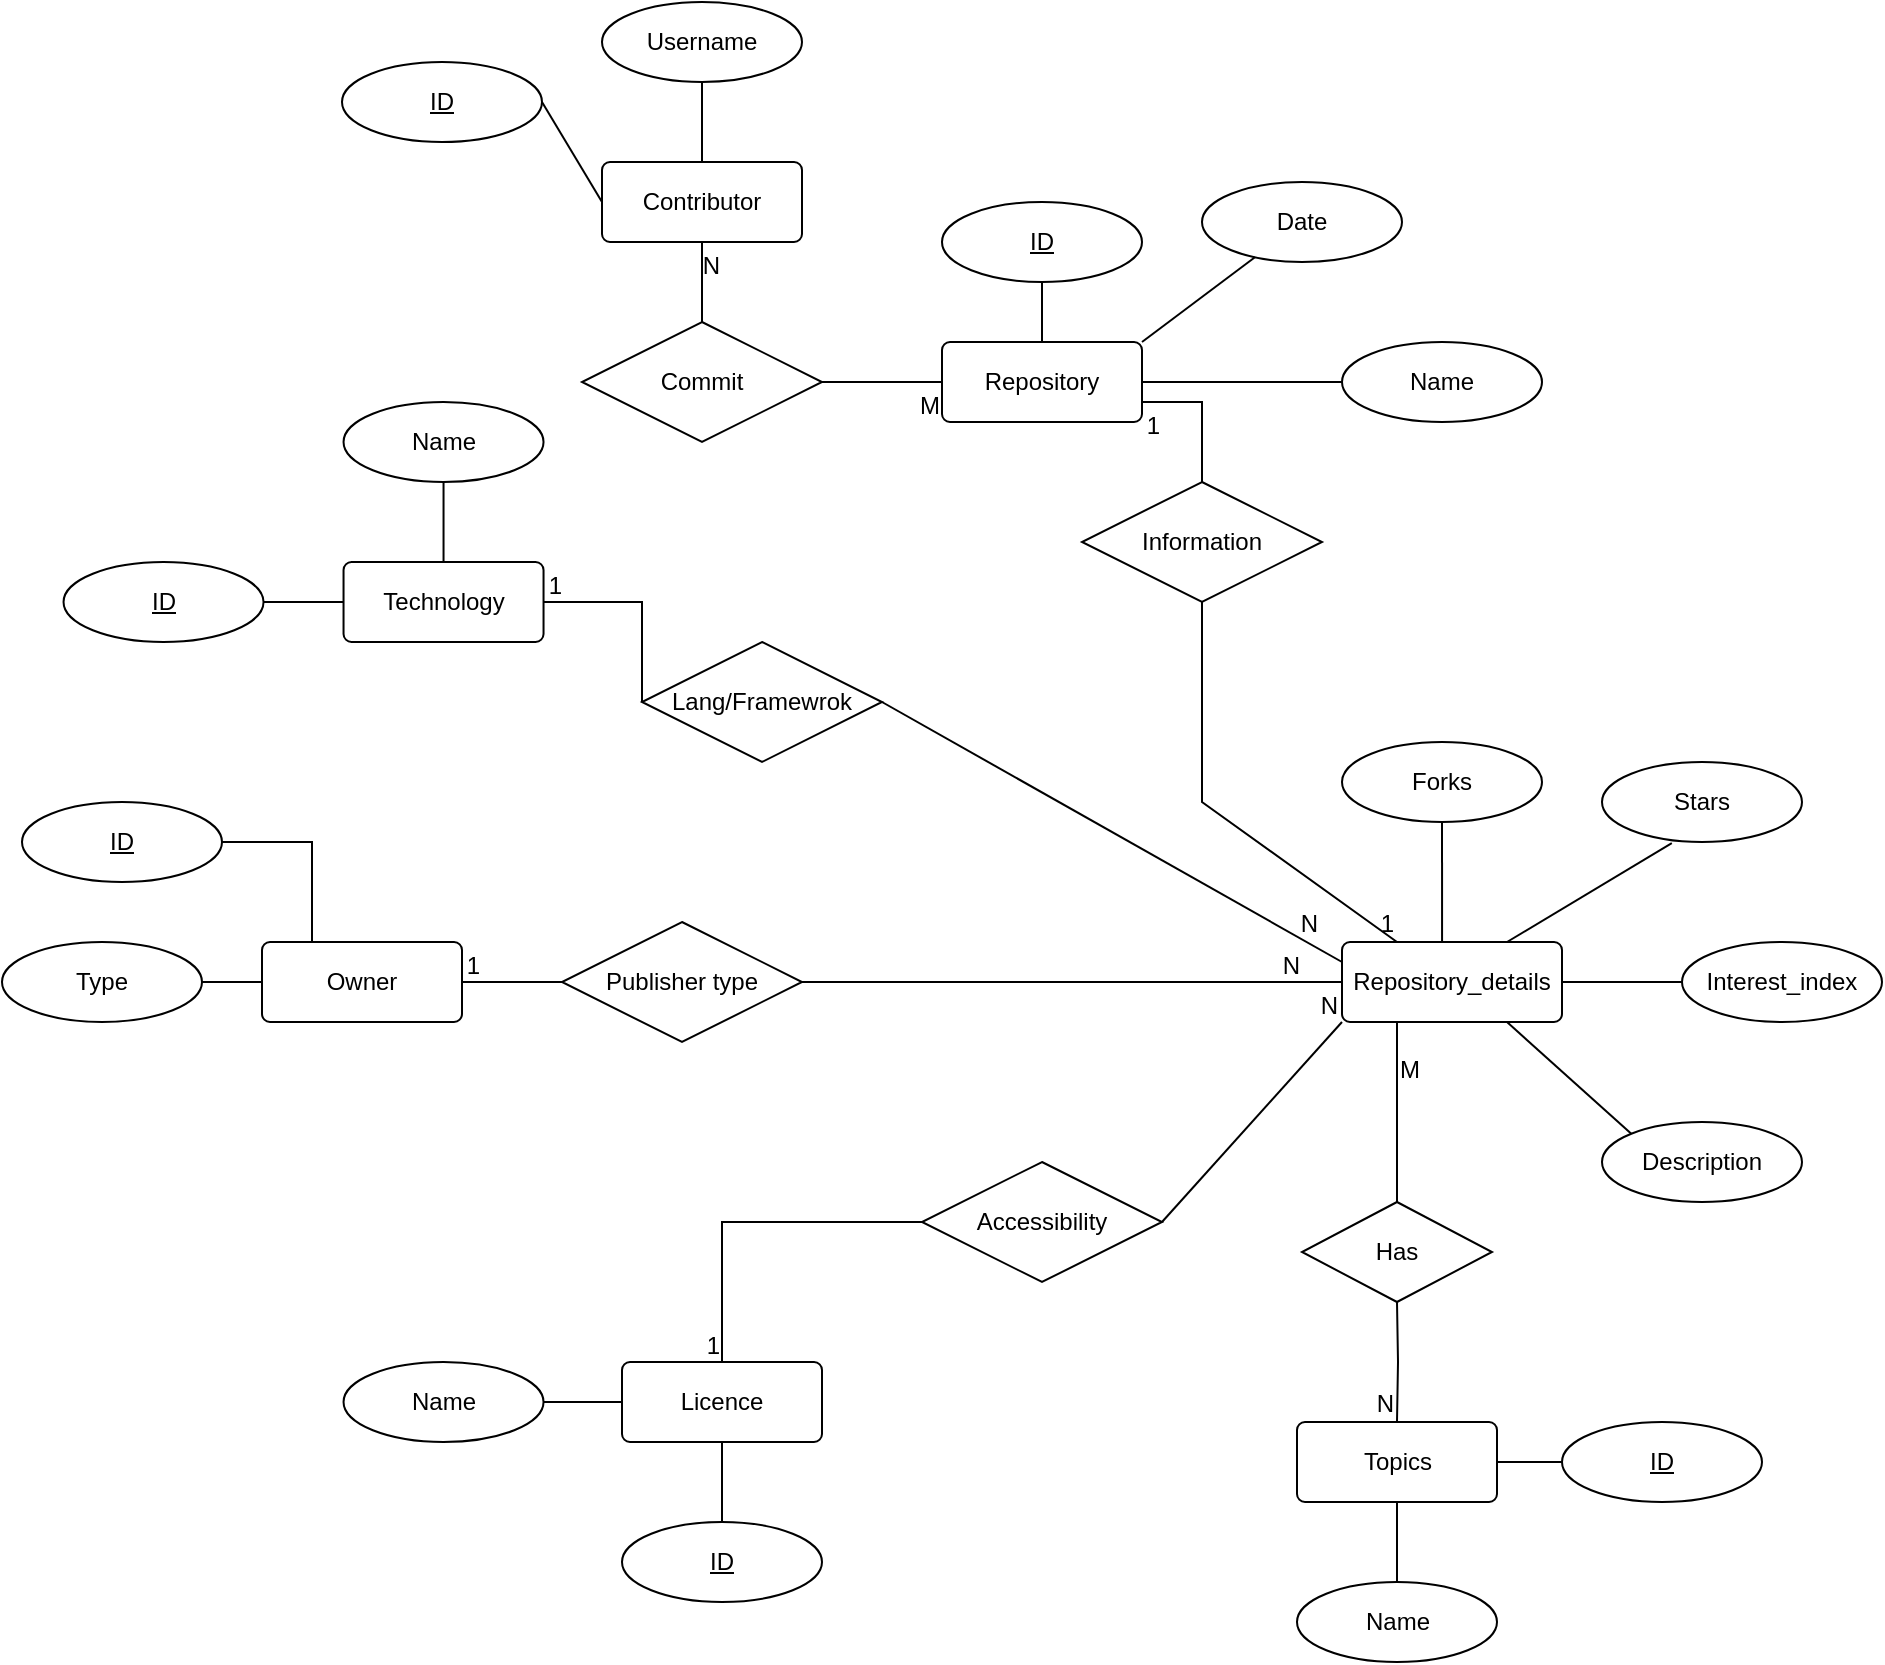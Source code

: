 <mxfile version="21.6.2" type="github" pages="2">
  <diagram name="ER Model" id="xiwMwOjyDOXHj6FYL_i7">
    <mxGraphModel dx="1621" dy="420" grid="1" gridSize="10" guides="1" tooltips="1" connect="1" arrows="1" fold="1" page="1" pageScale="1" pageWidth="827" pageHeight="1169" math="0" shadow="0">
      <root>
        <mxCell id="0" />
        <mxCell id="1" parent="0" />
        <mxCell id="fdlBc1VrK0EFXBEFlL6B-3" value="Repository_details" style="rounded=1;arcSize=10;whiteSpace=wrap;html=1;align=center;" vertex="1" parent="1">
          <mxGeometry x="530" y="550" width="110" height="40" as="geometry" />
        </mxCell>
        <mxCell id="fdlBc1VrK0EFXBEFlL6B-4" value="Technology" style="rounded=1;arcSize=10;whiteSpace=wrap;html=1;align=center;" vertex="1" parent="1">
          <mxGeometry x="30.77" y="360" width="100" height="40" as="geometry" />
        </mxCell>
        <mxCell id="fdlBc1VrK0EFXBEFlL6B-5" value="Repository" style="rounded=1;arcSize=10;whiteSpace=wrap;html=1;align=center;" vertex="1" parent="1">
          <mxGeometry x="330" y="250" width="100" height="40" as="geometry" />
        </mxCell>
        <mxCell id="fdlBc1VrK0EFXBEFlL6B-6" value="Contributor" style="rounded=1;arcSize=10;whiteSpace=wrap;html=1;align=center;" vertex="1" parent="1">
          <mxGeometry x="160" y="160" width="100" height="40" as="geometry" />
        </mxCell>
        <mxCell id="fdlBc1VrK0EFXBEFlL6B-8" value="Owner" style="rounded=1;arcSize=10;whiteSpace=wrap;html=1;align=center;" vertex="1" parent="1">
          <mxGeometry x="-10" y="550" width="100" height="40" as="geometry" />
        </mxCell>
        <mxCell id="fdlBc1VrK0EFXBEFlL6B-9" value="Licence" style="rounded=1;arcSize=10;whiteSpace=wrap;html=1;align=center;" vertex="1" parent="1">
          <mxGeometry x="170" y="760" width="100" height="40" as="geometry" />
        </mxCell>
        <mxCell id="fdlBc1VrK0EFXBEFlL6B-11" value="Interest_index" style="ellipse;whiteSpace=wrap;html=1;align=center;" vertex="1" parent="1">
          <mxGeometry x="700" y="550" width="100" height="40" as="geometry" />
        </mxCell>
        <mxCell id="fdlBc1VrK0EFXBEFlL6B-12" value="Forks" style="ellipse;whiteSpace=wrap;html=1;align=center;" vertex="1" parent="1">
          <mxGeometry x="530" y="450" width="100" height="40" as="geometry" />
        </mxCell>
        <mxCell id="fdlBc1VrK0EFXBEFlL6B-13" value="Stars" style="ellipse;whiteSpace=wrap;html=1;align=center;" vertex="1" parent="1">
          <mxGeometry x="660" y="460" width="100" height="40" as="geometry" />
        </mxCell>
        <mxCell id="fdlBc1VrK0EFXBEFlL6B-15" value="Description" style="ellipse;whiteSpace=wrap;html=1;align=center;" vertex="1" parent="1">
          <mxGeometry x="660" y="640" width="100" height="40" as="geometry" />
        </mxCell>
        <mxCell id="fdlBc1VrK0EFXBEFlL6B-21" value="ID" style="ellipse;whiteSpace=wrap;html=1;align=center;fontStyle=4" vertex="1" parent="1">
          <mxGeometry x="170" y="840" width="100" height="40" as="geometry" />
        </mxCell>
        <mxCell id="fdlBc1VrK0EFXBEFlL6B-26" value="ID" style="ellipse;whiteSpace=wrap;html=1;align=center;fontStyle=4" vertex="1" parent="1">
          <mxGeometry x="-130" y="480" width="100" height="40" as="geometry" />
        </mxCell>
        <mxCell id="fdlBc1VrK0EFXBEFlL6B-27" value="Type" style="ellipse;whiteSpace=wrap;html=1;align=center;" vertex="1" parent="1">
          <mxGeometry x="-140" y="550" width="100" height="40" as="geometry" />
        </mxCell>
        <mxCell id="fdlBc1VrK0EFXBEFlL6B-30" value="ID" style="ellipse;whiteSpace=wrap;html=1;align=center;fontStyle=4" vertex="1" parent="1">
          <mxGeometry x="-109.23" y="360" width="100" height="40" as="geometry" />
        </mxCell>
        <mxCell id="fdlBc1VrK0EFXBEFlL6B-31" value="Name" style="ellipse;whiteSpace=wrap;html=1;align=center;" vertex="1" parent="1">
          <mxGeometry x="30.77" y="280" width="100" height="40" as="geometry" />
        </mxCell>
        <mxCell id="fdlBc1VrK0EFXBEFlL6B-35" value="Username" style="ellipse;whiteSpace=wrap;html=1;align=center;" vertex="1" parent="1">
          <mxGeometry x="160" y="80" width="100" height="40" as="geometry" />
        </mxCell>
        <mxCell id="fdlBc1VrK0EFXBEFlL6B-36" value="ID" style="ellipse;whiteSpace=wrap;html=1;align=center;fontStyle=4" vertex="1" parent="1">
          <mxGeometry x="30" y="110" width="100" height="40" as="geometry" />
        </mxCell>
        <mxCell id="fdlBc1VrK0EFXBEFlL6B-39" value="ID" style="ellipse;whiteSpace=wrap;html=1;align=center;fontStyle=4" vertex="1" parent="1">
          <mxGeometry x="330" y="180" width="100" height="40" as="geometry" />
        </mxCell>
        <mxCell id="fdlBc1VrK0EFXBEFlL6B-40" value="Date" style="ellipse;whiteSpace=wrap;html=1;align=center;" vertex="1" parent="1">
          <mxGeometry x="460" y="170" width="100" height="40" as="geometry" />
        </mxCell>
        <mxCell id="fdlBc1VrK0EFXBEFlL6B-41" value="Name" style="ellipse;whiteSpace=wrap;html=1;align=center;" vertex="1" parent="1">
          <mxGeometry x="530" y="250" width="100" height="40" as="geometry" />
        </mxCell>
        <mxCell id="fdlBc1VrK0EFXBEFlL6B-47" style="edgeStyle=orthogonalEdgeStyle;rounded=0;orthogonalLoop=1;jettySize=auto;html=1;exitX=0.5;exitY=1;exitDx=0;exitDy=0;" edge="1" parent="1" source="fdlBc1VrK0EFXBEFlL6B-12" target="fdlBc1VrK0EFXBEFlL6B-12">
          <mxGeometry relative="1" as="geometry" />
        </mxCell>
        <mxCell id="fdlBc1VrK0EFXBEFlL6B-51" style="edgeStyle=orthogonalEdgeStyle;rounded=0;orthogonalLoop=1;jettySize=auto;html=1;exitX=0.5;exitY=1;exitDx=0;exitDy=0;" edge="1" parent="1">
          <mxGeometry relative="1" as="geometry">
            <mxPoint x="657.5" y="730" as="sourcePoint" />
            <mxPoint x="657.5" y="730" as="targetPoint" />
          </mxGeometry>
        </mxCell>
        <mxCell id="fdlBc1VrK0EFXBEFlL6B-53" value="" style="endArrow=none;html=1;rounded=0;exitX=0.455;exitY=0;exitDx=0;exitDy=0;exitPerimeter=0;entryX=0.5;entryY=1;entryDx=0;entryDy=0;" edge="1" parent="1" source="fdlBc1VrK0EFXBEFlL6B-3" target="fdlBc1VrK0EFXBEFlL6B-12">
          <mxGeometry relative="1" as="geometry">
            <mxPoint x="520" y="510" as="sourcePoint" />
            <mxPoint x="680" y="510" as="targetPoint" />
          </mxGeometry>
        </mxCell>
        <mxCell id="fdlBc1VrK0EFXBEFlL6B-56" value="" style="endArrow=none;html=1;rounded=0;" edge="1" parent="1" target="fdlBc1VrK0EFXBEFlL6B-11">
          <mxGeometry relative="1" as="geometry">
            <mxPoint x="640" y="570" as="sourcePoint" />
            <mxPoint x="710" y="570" as="targetPoint" />
          </mxGeometry>
        </mxCell>
        <mxCell id="fdlBc1VrK0EFXBEFlL6B-57" value="" style="endArrow=none;html=1;rounded=0;entryX=0.349;entryY=1.013;entryDx=0;entryDy=0;entryPerimeter=0;exitX=0.75;exitY=0;exitDx=0;exitDy=0;" edge="1" parent="1" source="fdlBc1VrK0EFXBEFlL6B-3" target="fdlBc1VrK0EFXBEFlL6B-13">
          <mxGeometry relative="1" as="geometry">
            <mxPoint x="550" y="570" as="sourcePoint" />
            <mxPoint x="710" y="570" as="targetPoint" />
          </mxGeometry>
        </mxCell>
        <mxCell id="fdlBc1VrK0EFXBEFlL6B-58" value="" style="endArrow=none;html=1;rounded=0;entryX=0;entryY=0;entryDx=0;entryDy=0;exitX=0.75;exitY=1;exitDx=0;exitDy=0;" edge="1" parent="1" source="fdlBc1VrK0EFXBEFlL6B-3" target="fdlBc1VrK0EFXBEFlL6B-15">
          <mxGeometry relative="1" as="geometry">
            <mxPoint x="550" y="570" as="sourcePoint" />
            <mxPoint x="710" y="570" as="targetPoint" />
          </mxGeometry>
        </mxCell>
        <mxCell id="fdlBc1VrK0EFXBEFlL6B-59" value="" style="endArrow=none;html=1;rounded=0;entryX=0.5;entryY=1;entryDx=0;entryDy=0;exitX=0.5;exitY=0;exitDx=0;exitDy=0;" edge="1" parent="1" source="fdlBc1VrK0EFXBEFlL6B-6" target="fdlBc1VrK0EFXBEFlL6B-35">
          <mxGeometry relative="1" as="geometry">
            <mxPoint x="197.5" y="80" as="sourcePoint" />
            <mxPoint x="347.5" y="110" as="targetPoint" />
          </mxGeometry>
        </mxCell>
        <mxCell id="fdlBc1VrK0EFXBEFlL6B-60" value="" style="endArrow=none;html=1;rounded=0;entryX=0;entryY=0.5;entryDx=0;entryDy=0;exitX=1;exitY=0.5;exitDx=0;exitDy=0;" edge="1" parent="1" source="fdlBc1VrK0EFXBEFlL6B-36" target="fdlBc1VrK0EFXBEFlL6B-6">
          <mxGeometry relative="1" as="geometry">
            <mxPoint x="207.5" y="90" as="sourcePoint" />
            <mxPoint x="207.5" y="60" as="targetPoint" />
          </mxGeometry>
        </mxCell>
        <mxCell id="fdlBc1VrK0EFXBEFlL6B-63" value="" style="endArrow=none;html=1;rounded=0;exitX=1;exitY=0.5;exitDx=0;exitDy=0;entryX=0;entryY=0.5;entryDx=0;entryDy=0;" edge="1" parent="1" source="fdlBc1VrK0EFXBEFlL6B-27" target="fdlBc1VrK0EFXBEFlL6B-8">
          <mxGeometry relative="1" as="geometry">
            <mxPoint x="-20" y="520" as="sourcePoint" />
            <mxPoint x="140" y="520" as="targetPoint" />
          </mxGeometry>
        </mxCell>
        <mxCell id="fdlBc1VrK0EFXBEFlL6B-64" value="" style="endArrow=none;html=1;rounded=0;exitX=1;exitY=0.5;exitDx=0;exitDy=0;entryX=0.25;entryY=0;entryDx=0;entryDy=0;" edge="1" parent="1" source="fdlBc1VrK0EFXBEFlL6B-26" target="fdlBc1VrK0EFXBEFlL6B-8">
          <mxGeometry relative="1" as="geometry">
            <mxPoint x="-20" y="520" as="sourcePoint" />
            <mxPoint x="140" y="520" as="targetPoint" />
            <Array as="points">
              <mxPoint x="15" y="500" />
            </Array>
          </mxGeometry>
        </mxCell>
        <mxCell id="fdlBc1VrK0EFXBEFlL6B-65" value="" style="endArrow=none;html=1;rounded=0;exitX=1;exitY=0.5;exitDx=0;exitDy=0;entryX=0;entryY=0.5;entryDx=0;entryDy=0;" edge="1" parent="1" source="fdlBc1VrK0EFXBEFlL6B-22" target="fdlBc1VrK0EFXBEFlL6B-9">
          <mxGeometry relative="1" as="geometry">
            <mxPoint x="-60.0" y="780" as="sourcePoint" />
            <mxPoint x="-190" y="485" as="targetPoint" />
          </mxGeometry>
        </mxCell>
        <mxCell id="fdlBc1VrK0EFXBEFlL6B-66" value="" style="endArrow=none;html=1;rounded=0;entryX=0.5;entryY=1;entryDx=0;entryDy=0;exitX=0.5;exitY=0;exitDx=0;exitDy=0;" edge="1" parent="1" source="fdlBc1VrK0EFXBEFlL6B-21" target="fdlBc1VrK0EFXBEFlL6B-9">
          <mxGeometry relative="1" as="geometry">
            <mxPoint x="-460" y="475" as="sourcePoint" />
            <mxPoint x="-300" y="475" as="targetPoint" />
          </mxGeometry>
        </mxCell>
        <mxCell id="fdlBc1VrK0EFXBEFlL6B-70" value="" style="endArrow=none;html=1;rounded=0;exitX=0.5;exitY=1;exitDx=0;exitDy=0;entryX=0.5;entryY=0;entryDx=0;entryDy=0;" edge="1" parent="1" source="fdlBc1VrK0EFXBEFlL6B-31" target="fdlBc1VrK0EFXBEFlL6B-4">
          <mxGeometry relative="1" as="geometry">
            <mxPoint x="60.77" y="150" as="sourcePoint" />
            <mxPoint x="80.77" y="170" as="targetPoint" />
          </mxGeometry>
        </mxCell>
        <mxCell id="fdlBc1VrK0EFXBEFlL6B-71" value="" style="endArrow=none;html=1;rounded=0;exitX=1;exitY=0.5;exitDx=0;exitDy=0;entryX=0;entryY=0.5;entryDx=0;entryDy=0;" edge="1" parent="1" source="fdlBc1VrK0EFXBEFlL6B-30" target="fdlBc1VrK0EFXBEFlL6B-4">
          <mxGeometry relative="1" as="geometry">
            <mxPoint x="-19.23" y="250" as="sourcePoint" />
            <mxPoint x="140.77" y="250" as="targetPoint" />
          </mxGeometry>
        </mxCell>
        <mxCell id="fdlBc1VrK0EFXBEFlL6B-80" value="" style="endArrow=none;html=1;rounded=0;exitX=0.5;exitY=0;exitDx=0;exitDy=0;entryX=0.5;entryY=1;entryDx=0;entryDy=0;" edge="1" parent="1" source="fdlBc1VrK0EFXBEFlL6B-5" target="fdlBc1VrK0EFXBEFlL6B-39">
          <mxGeometry relative="1" as="geometry">
            <mxPoint x="280" y="230" as="sourcePoint" />
            <mxPoint x="440" y="230" as="targetPoint" />
          </mxGeometry>
        </mxCell>
        <mxCell id="fdlBc1VrK0EFXBEFlL6B-81" value="" style="endArrow=none;html=1;rounded=0;exitX=0;exitY=0.5;exitDx=0;exitDy=0;entryX=1;entryY=0.5;entryDx=0;entryDy=0;" edge="1" parent="1" source="fdlBc1VrK0EFXBEFlL6B-41" target="fdlBc1VrK0EFXBEFlL6B-5">
          <mxGeometry relative="1" as="geometry">
            <mxPoint x="300" y="270" as="sourcePoint" />
            <mxPoint x="440" y="270" as="targetPoint" />
          </mxGeometry>
        </mxCell>
        <mxCell id="fdlBc1VrK0EFXBEFlL6B-83" value="" style="endArrow=none;html=1;rounded=0;exitX=1;exitY=0;exitDx=0;exitDy=0;" edge="1" parent="1" source="fdlBc1VrK0EFXBEFlL6B-5" target="fdlBc1VrK0EFXBEFlL6B-40">
          <mxGeometry relative="1" as="geometry">
            <mxPoint x="450" y="240" as="sourcePoint" />
            <mxPoint x="610" y="240" as="targetPoint" />
          </mxGeometry>
        </mxCell>
        <mxCell id="fdlBc1VrK0EFXBEFlL6B-90" value="Lang/Framewrok" style="shape=rhombus;perimeter=rhombusPerimeter;whiteSpace=wrap;html=1;align=center;" vertex="1" parent="1">
          <mxGeometry x="180" y="400" width="120" height="60" as="geometry" />
        </mxCell>
        <mxCell id="fdlBc1VrK0EFXBEFlL6B-95" value="Publisher type" style="shape=rhombus;perimeter=rhombusPerimeter;whiteSpace=wrap;html=1;align=center;" vertex="1" parent="1">
          <mxGeometry x="140" y="540" width="120" height="60" as="geometry" />
        </mxCell>
        <mxCell id="fdlBc1VrK0EFXBEFlL6B-99" value="Information" style="shape=rhombus;perimeter=rhombusPerimeter;whiteSpace=wrap;html=1;align=center;" vertex="1" parent="1">
          <mxGeometry x="400" y="320" width="120" height="60" as="geometry" />
        </mxCell>
        <mxCell id="fdlBc1VrK0EFXBEFlL6B-100" value="Commit" style="shape=rhombus;perimeter=rhombusPerimeter;whiteSpace=wrap;html=1;align=center;" vertex="1" parent="1">
          <mxGeometry x="150" y="240" width="120" height="60" as="geometry" />
        </mxCell>
        <mxCell id="fdlBc1VrK0EFXBEFlL6B-101" value="" style="endArrow=none;html=1;rounded=0;" edge="1" parent="1" source="fdlBc1VrK0EFXBEFlL6B-100">
          <mxGeometry relative="1" as="geometry">
            <mxPoint x="47.5" y="120" as="sourcePoint" />
            <mxPoint x="210" y="200" as="targetPoint" />
          </mxGeometry>
        </mxCell>
        <mxCell id="fdlBc1VrK0EFXBEFlL6B-102" value="N" style="resizable=0;html=1;whiteSpace=wrap;align=right;verticalAlign=bottom;" connectable="0" vertex="1" parent="fdlBc1VrK0EFXBEFlL6B-101">
          <mxGeometry x="1" relative="1" as="geometry">
            <mxPoint x="10" y="20" as="offset" />
          </mxGeometry>
        </mxCell>
        <mxCell id="fdlBc1VrK0EFXBEFlL6B-103" value="" style="endArrow=none;html=1;rounded=0;exitX=1;exitY=0.5;exitDx=0;exitDy=0;entryX=0;entryY=0.5;entryDx=0;entryDy=0;" edge="1" parent="1" source="fdlBc1VrK0EFXBEFlL6B-100" target="fdlBc1VrK0EFXBEFlL6B-5">
          <mxGeometry relative="1" as="geometry">
            <mxPoint x="370" y="570" as="sourcePoint" />
            <mxPoint x="280" y="280" as="targetPoint" />
            <Array as="points" />
          </mxGeometry>
        </mxCell>
        <mxCell id="fdlBc1VrK0EFXBEFlL6B-104" value="M" style="resizable=0;html=1;whiteSpace=wrap;align=right;verticalAlign=bottom;" connectable="0" vertex="1" parent="fdlBc1VrK0EFXBEFlL6B-103">
          <mxGeometry x="1" relative="1" as="geometry">
            <mxPoint y="20" as="offset" />
          </mxGeometry>
        </mxCell>
        <mxCell id="fdlBc1VrK0EFXBEFlL6B-107" value="" style="endArrow=none;html=1;rounded=0;exitX=1;exitY=0.5;exitDx=0;exitDy=0;" edge="1" parent="1" source="fdlBc1VrK0EFXBEFlL6B-90">
          <mxGeometry relative="1" as="geometry">
            <mxPoint x="370" y="560" as="sourcePoint" />
            <mxPoint x="530" y="560" as="targetPoint" />
          </mxGeometry>
        </mxCell>
        <mxCell id="fdlBc1VrK0EFXBEFlL6B-108" value="N" style="resizable=0;html=1;whiteSpace=wrap;align=right;verticalAlign=bottom;" connectable="0" vertex="1" parent="fdlBc1VrK0EFXBEFlL6B-107">
          <mxGeometry x="1" relative="1" as="geometry">
            <mxPoint x="-10" y="-10" as="offset" />
          </mxGeometry>
        </mxCell>
        <mxCell id="fdlBc1VrK0EFXBEFlL6B-109" value="" style="endArrow=none;html=1;rounded=0;exitX=0;exitY=0.5;exitDx=0;exitDy=0;entryX=1;entryY=0.5;entryDx=0;entryDy=0;" edge="1" parent="1" source="fdlBc1VrK0EFXBEFlL6B-90" target="fdlBc1VrK0EFXBEFlL6B-4">
          <mxGeometry relative="1" as="geometry">
            <mxPoint x="40" y="390" as="sourcePoint" />
            <mxPoint x="180" y="330" as="targetPoint" />
            <Array as="points">
              <mxPoint x="180" y="380" />
            </Array>
          </mxGeometry>
        </mxCell>
        <mxCell id="fdlBc1VrK0EFXBEFlL6B-110" value="1" style="resizable=0;html=1;whiteSpace=wrap;align=right;verticalAlign=bottom;" connectable="0" vertex="1" parent="fdlBc1VrK0EFXBEFlL6B-109">
          <mxGeometry x="1" relative="1" as="geometry">
            <mxPoint x="10" as="offset" />
          </mxGeometry>
        </mxCell>
        <mxCell id="fdlBc1VrK0EFXBEFlL6B-111" value="" style="endArrow=none;html=1;rounded=0;entryX=1;entryY=0.5;entryDx=0;entryDy=0;exitX=0;exitY=0.5;exitDx=0;exitDy=0;" edge="1" parent="1" target="fdlBc1VrK0EFXBEFlL6B-8">
          <mxGeometry relative="1" as="geometry">
            <mxPoint x="140" y="570" as="sourcePoint" />
            <mxPoint x="100" y="539.8" as="targetPoint" />
          </mxGeometry>
        </mxCell>
        <mxCell id="fdlBc1VrK0EFXBEFlL6B-112" value="1" style="resizable=0;html=1;whiteSpace=wrap;align=right;verticalAlign=bottom;" connectable="0" vertex="1" parent="fdlBc1VrK0EFXBEFlL6B-111">
          <mxGeometry x="1" relative="1" as="geometry">
            <mxPoint x="10" as="offset" />
          </mxGeometry>
        </mxCell>
        <mxCell id="fdlBc1VrK0EFXBEFlL6B-113" value="" style="endArrow=none;html=1;rounded=0;entryX=0;entryY=0.5;entryDx=0;entryDy=0;" edge="1" parent="1" source="fdlBc1VrK0EFXBEFlL6B-95" target="fdlBc1VrK0EFXBEFlL6B-3">
          <mxGeometry relative="1" as="geometry">
            <mxPoint x="150" y="540" as="sourcePoint" />
            <mxPoint x="310" y="540" as="targetPoint" />
          </mxGeometry>
        </mxCell>
        <mxCell id="fdlBc1VrK0EFXBEFlL6B-114" value="N" style="resizable=0;html=1;whiteSpace=wrap;align=right;verticalAlign=bottom;" connectable="0" vertex="1" parent="fdlBc1VrK0EFXBEFlL6B-113">
          <mxGeometry x="1" relative="1" as="geometry">
            <mxPoint x="-20" as="offset" />
          </mxGeometry>
        </mxCell>
        <mxCell id="fdlBc1VrK0EFXBEFlL6B-116" value="" style="endArrow=none;html=1;rounded=0;entryX=1;entryY=0.75;entryDx=0;entryDy=0;" edge="1" parent="1" source="fdlBc1VrK0EFXBEFlL6B-99" target="fdlBc1VrK0EFXBEFlL6B-5">
          <mxGeometry relative="1" as="geometry">
            <mxPoint x="260" y="310" as="sourcePoint" />
            <mxPoint x="420" y="310" as="targetPoint" />
            <Array as="points">
              <mxPoint x="460" y="280" />
            </Array>
          </mxGeometry>
        </mxCell>
        <mxCell id="fdlBc1VrK0EFXBEFlL6B-117" value="1" style="resizable=0;html=1;whiteSpace=wrap;align=right;verticalAlign=bottom;" connectable="0" vertex="1" parent="fdlBc1VrK0EFXBEFlL6B-116">
          <mxGeometry x="1" relative="1" as="geometry">
            <mxPoint x="10" y="20" as="offset" />
          </mxGeometry>
        </mxCell>
        <mxCell id="fdlBc1VrK0EFXBEFlL6B-118" value="" style="endArrow=none;html=1;rounded=0;entryX=0.25;entryY=0;entryDx=0;entryDy=0;exitX=0.5;exitY=1;exitDx=0;exitDy=0;" edge="1" parent="1" source="fdlBc1VrK0EFXBEFlL6B-99" target="fdlBc1VrK0EFXBEFlL6B-3">
          <mxGeometry relative="1" as="geometry">
            <mxPoint x="390" y="340" as="sourcePoint" />
            <mxPoint x="390" y="300" as="targetPoint" />
            <Array as="points">
              <mxPoint x="460" y="480" />
            </Array>
          </mxGeometry>
        </mxCell>
        <mxCell id="fdlBc1VrK0EFXBEFlL6B-119" value="1" style="resizable=0;html=1;whiteSpace=wrap;align=right;verticalAlign=bottom;" connectable="0" vertex="1" parent="fdlBc1VrK0EFXBEFlL6B-118">
          <mxGeometry x="1" relative="1" as="geometry" />
        </mxCell>
        <mxCell id="fdlBc1VrK0EFXBEFlL6B-121" value="" style="endArrow=none;html=1;rounded=0;entryX=0.5;entryY=0;entryDx=0;entryDy=0;exitX=0;exitY=0.5;exitDx=0;exitDy=0;" edge="1" parent="1" source="fdlBc1VrK0EFXBEFlL6B-120" target="fdlBc1VrK0EFXBEFlL6B-9">
          <mxGeometry relative="1" as="geometry">
            <mxPoint x="90" y="690" as="sourcePoint" />
            <mxPoint x="250" y="690" as="targetPoint" />
            <Array as="points">
              <mxPoint x="220" y="690" />
            </Array>
          </mxGeometry>
        </mxCell>
        <mxCell id="fdlBc1VrK0EFXBEFlL6B-122" value="1" style="resizable=0;html=1;whiteSpace=wrap;align=right;verticalAlign=bottom;" connectable="0" vertex="1" parent="fdlBc1VrK0EFXBEFlL6B-121">
          <mxGeometry x="1" relative="1" as="geometry" />
        </mxCell>
        <mxCell id="fdlBc1VrK0EFXBEFlL6B-123" value="" style="endArrow=none;html=1;rounded=0;entryX=0;entryY=1;entryDx=0;entryDy=0;exitX=1;exitY=0.5;exitDx=0;exitDy=0;" edge="1" parent="1" source="fdlBc1VrK0EFXBEFlL6B-120" target="fdlBc1VrK0EFXBEFlL6B-3">
          <mxGeometry relative="1" as="geometry">
            <mxPoint x="100" y="690" as="sourcePoint" />
            <mxPoint x="260" y="690" as="targetPoint" />
          </mxGeometry>
        </mxCell>
        <mxCell id="fdlBc1VrK0EFXBEFlL6B-124" value="N" style="resizable=0;html=1;whiteSpace=wrap;align=right;verticalAlign=bottom;" connectable="0" vertex="1" parent="fdlBc1VrK0EFXBEFlL6B-123">
          <mxGeometry x="1" relative="1" as="geometry" />
        </mxCell>
        <mxCell id="fdlBc1VrK0EFXBEFlL6B-120" value="Accessibility" style="shape=rhombus;perimeter=rhombusPerimeter;whiteSpace=wrap;html=1;align=center;" vertex="1" parent="1">
          <mxGeometry x="320" y="660" width="120" height="60" as="geometry" />
        </mxCell>
        <mxCell id="fdlBc1VrK0EFXBEFlL6B-127" value="Topics" style="rounded=1;arcSize=10;whiteSpace=wrap;html=1;align=center;" vertex="1" parent="1">
          <mxGeometry x="507.5" y="790" width="100" height="40" as="geometry" />
        </mxCell>
        <mxCell id="fdlBc1VrK0EFXBEFlL6B-128" value="ID" style="ellipse;whiteSpace=wrap;html=1;align=center;fontStyle=4;" vertex="1" parent="1">
          <mxGeometry x="640" y="790" width="100" height="40" as="geometry" />
        </mxCell>
        <mxCell id="fdlBc1VrK0EFXBEFlL6B-129" value="Name" style="ellipse;whiteSpace=wrap;html=1;align=center;" vertex="1" parent="1">
          <mxGeometry x="507.5" y="870" width="100" height="40" as="geometry" />
        </mxCell>
        <mxCell id="fdlBc1VrK0EFXBEFlL6B-130" value="" style="endArrow=none;html=1;rounded=0;entryX=0;entryY=0.5;entryDx=0;entryDy=0;exitX=1;exitY=0.5;exitDx=0;exitDy=0;" edge="1" parent="1" source="fdlBc1VrK0EFXBEFlL6B-127" target="fdlBc1VrK0EFXBEFlL6B-128">
          <mxGeometry relative="1" as="geometry">
            <mxPoint x="270" y="800" as="sourcePoint" />
            <mxPoint x="430" y="800" as="targetPoint" />
          </mxGeometry>
        </mxCell>
        <mxCell id="fdlBc1VrK0EFXBEFlL6B-131" value="" style="endArrow=none;html=1;rounded=0;entryX=0.5;entryY=0;entryDx=0;entryDy=0;exitX=0.5;exitY=1;exitDx=0;exitDy=0;" edge="1" parent="1" source="fdlBc1VrK0EFXBEFlL6B-127" target="fdlBc1VrK0EFXBEFlL6B-129">
          <mxGeometry relative="1" as="geometry">
            <mxPoint x="270" y="800" as="sourcePoint" />
            <mxPoint x="430" y="800" as="targetPoint" />
          </mxGeometry>
        </mxCell>
        <mxCell id="fdlBc1VrK0EFXBEFlL6B-132" value="Has" style="shape=rhombus;perimeter=rhombusPerimeter;whiteSpace=wrap;html=1;align=center;" vertex="1" parent="1">
          <mxGeometry x="510" y="680" width="95" height="50" as="geometry" />
        </mxCell>
        <mxCell id="fdlBc1VrK0EFXBEFlL6B-133" value="" style="endArrow=none;html=1;rounded=0;entryX=0.5;entryY=0;entryDx=0;entryDy=0;exitX=0.5;exitY=1;exitDx=0;exitDy=0;" edge="1" parent="1" source="fdlBc1VrK0EFXBEFlL6B-132" target="fdlBc1VrK0EFXBEFlL6B-127">
          <mxGeometry relative="1" as="geometry">
            <mxPoint x="520" y="790" as="sourcePoint" />
            <mxPoint x="680" y="790" as="targetPoint" />
            <Array as="points">
              <mxPoint x="558" y="760" />
            </Array>
          </mxGeometry>
        </mxCell>
        <mxCell id="fdlBc1VrK0EFXBEFlL6B-134" value="N" style="resizable=0;html=1;whiteSpace=wrap;align=right;verticalAlign=bottom;" connectable="0" vertex="1" parent="fdlBc1VrK0EFXBEFlL6B-133">
          <mxGeometry x="1" relative="1" as="geometry" />
        </mxCell>
        <mxCell id="fdlBc1VrK0EFXBEFlL6B-139" value="" style="endArrow=none;html=1;rounded=0;exitX=0.5;exitY=0;exitDx=0;exitDy=0;entryX=0.25;entryY=1;entryDx=0;entryDy=0;" edge="1" parent="1" source="fdlBc1VrK0EFXBEFlL6B-132" target="fdlBc1VrK0EFXBEFlL6B-3">
          <mxGeometry relative="1" as="geometry">
            <mxPoint x="470" y="690" as="sourcePoint" />
            <mxPoint x="600" y="590" as="targetPoint" />
            <Array as="points" />
          </mxGeometry>
        </mxCell>
        <mxCell id="fdlBc1VrK0EFXBEFlL6B-140" value="M" style="resizable=0;html=1;whiteSpace=wrap;align=right;verticalAlign=bottom;" connectable="0" vertex="1" parent="fdlBc1VrK0EFXBEFlL6B-139">
          <mxGeometry x="1" relative="1" as="geometry">
            <mxPoint x="13" y="32" as="offset" />
          </mxGeometry>
        </mxCell>
        <mxCell id="fdlBc1VrK0EFXBEFlL6B-22" value="Name" style="ellipse;whiteSpace=wrap;html=1;align=center;" vertex="1" parent="1">
          <mxGeometry x="30.77" y="760" width="100" height="40" as="geometry" />
        </mxCell>
      </root>
    </mxGraphModel>
  </diagram>
  <diagram id="xd-VlXnE8p4zIdQDUDU9" name="ER Diagram">
    <mxGraphModel dx="2150" dy="700" grid="1" gridSize="10" guides="1" tooltips="1" connect="1" arrows="1" fold="1" page="1" pageScale="1" pageWidth="827" pageHeight="1169" math="0" shadow="0">
      <root>
        <mxCell id="0" />
        <mxCell id="1" parent="0" />
        <mxCell id="KpseqsqX56njNc46PlP0-1" value="Owner" style="shape=table;startSize=30;container=1;collapsible=1;childLayout=tableLayout;fixedRows=1;rowLines=0;fontStyle=1;align=center;resizeLast=1;html=1;" vertex="1" parent="1">
          <mxGeometry x="-160" y="260" width="180" height="90" as="geometry" />
        </mxCell>
        <mxCell id="KpseqsqX56njNc46PlP0-2" value="" style="shape=tableRow;horizontal=0;startSize=0;swimlaneHead=0;swimlaneBody=0;fillColor=none;collapsible=0;dropTarget=0;points=[[0,0.5],[1,0.5]];portConstraint=eastwest;top=0;left=0;right=0;bottom=1;" vertex="1" parent="KpseqsqX56njNc46PlP0-1">
          <mxGeometry y="30" width="180" height="30" as="geometry" />
        </mxCell>
        <mxCell id="KpseqsqX56njNc46PlP0-3" value="PK" style="shape=partialRectangle;connectable=0;fillColor=none;top=0;left=0;bottom=0;right=0;fontStyle=1;overflow=hidden;whiteSpace=wrap;html=1;" vertex="1" parent="KpseqsqX56njNc46PlP0-2">
          <mxGeometry width="30" height="30" as="geometry">
            <mxRectangle width="30" height="30" as="alternateBounds" />
          </mxGeometry>
        </mxCell>
        <mxCell id="KpseqsqX56njNc46PlP0-4" value="ID" style="shape=partialRectangle;connectable=0;fillColor=none;top=0;left=0;bottom=0;right=0;align=left;spacingLeft=6;fontStyle=5;overflow=hidden;whiteSpace=wrap;html=1;" vertex="1" parent="KpseqsqX56njNc46PlP0-2">
          <mxGeometry x="30" width="150" height="30" as="geometry">
            <mxRectangle width="150" height="30" as="alternateBounds" />
          </mxGeometry>
        </mxCell>
        <mxCell id="KpseqsqX56njNc46PlP0-5" value="" style="shape=tableRow;horizontal=0;startSize=0;swimlaneHead=0;swimlaneBody=0;fillColor=none;collapsible=0;dropTarget=0;points=[[0,0.5],[1,0.5]];portConstraint=eastwest;top=0;left=0;right=0;bottom=0;" vertex="1" parent="KpseqsqX56njNc46PlP0-1">
          <mxGeometry y="60" width="180" height="30" as="geometry" />
        </mxCell>
        <mxCell id="KpseqsqX56njNc46PlP0-6" value="" style="shape=partialRectangle;connectable=0;fillColor=none;top=0;left=0;bottom=0;right=0;editable=1;overflow=hidden;whiteSpace=wrap;html=1;" vertex="1" parent="KpseqsqX56njNc46PlP0-5">
          <mxGeometry width="30" height="30" as="geometry">
            <mxRectangle width="30" height="30" as="alternateBounds" />
          </mxGeometry>
        </mxCell>
        <mxCell id="KpseqsqX56njNc46PlP0-7" value="Type" style="shape=partialRectangle;connectable=0;fillColor=none;top=0;left=0;bottom=0;right=0;align=left;spacingLeft=6;overflow=hidden;whiteSpace=wrap;html=1;" vertex="1" parent="KpseqsqX56njNc46PlP0-5">
          <mxGeometry x="30" width="150" height="30" as="geometry">
            <mxRectangle width="150" height="30" as="alternateBounds" />
          </mxGeometry>
        </mxCell>
        <mxCell id="sb8pw4C9EB2gG1mmkvXP-3" value="Licence" style="shape=table;startSize=30;container=1;collapsible=1;childLayout=tableLayout;fixedRows=1;rowLines=0;fontStyle=1;align=center;resizeLast=1;html=1;" vertex="1" parent="1">
          <mxGeometry x="-160" y="430" width="180" height="90" as="geometry" />
        </mxCell>
        <mxCell id="sb8pw4C9EB2gG1mmkvXP-4" value="" style="shape=tableRow;horizontal=0;startSize=0;swimlaneHead=0;swimlaneBody=0;fillColor=none;collapsible=0;dropTarget=0;points=[[0,0.5],[1,0.5]];portConstraint=eastwest;top=0;left=0;right=0;bottom=1;" vertex="1" parent="sb8pw4C9EB2gG1mmkvXP-3">
          <mxGeometry y="30" width="180" height="30" as="geometry" />
        </mxCell>
        <mxCell id="sb8pw4C9EB2gG1mmkvXP-5" value="PK" style="shape=partialRectangle;connectable=0;fillColor=none;top=0;left=0;bottom=0;right=0;fontStyle=1;overflow=hidden;whiteSpace=wrap;html=1;" vertex="1" parent="sb8pw4C9EB2gG1mmkvXP-4">
          <mxGeometry width="30" height="30" as="geometry">
            <mxRectangle width="30" height="30" as="alternateBounds" />
          </mxGeometry>
        </mxCell>
        <mxCell id="sb8pw4C9EB2gG1mmkvXP-6" value="ID" style="shape=partialRectangle;connectable=0;fillColor=none;top=0;left=0;bottom=0;right=0;align=left;spacingLeft=6;fontStyle=5;overflow=hidden;whiteSpace=wrap;html=1;" vertex="1" parent="sb8pw4C9EB2gG1mmkvXP-4">
          <mxGeometry x="30" width="150" height="30" as="geometry">
            <mxRectangle width="150" height="30" as="alternateBounds" />
          </mxGeometry>
        </mxCell>
        <mxCell id="sb8pw4C9EB2gG1mmkvXP-7" value="" style="shape=tableRow;horizontal=0;startSize=0;swimlaneHead=0;swimlaneBody=0;fillColor=none;collapsible=0;dropTarget=0;points=[[0,0.5],[1,0.5]];portConstraint=eastwest;top=0;left=0;right=0;bottom=0;" vertex="1" parent="sb8pw4C9EB2gG1mmkvXP-3">
          <mxGeometry y="60" width="180" height="30" as="geometry" />
        </mxCell>
        <mxCell id="sb8pw4C9EB2gG1mmkvXP-8" value="" style="shape=partialRectangle;connectable=0;fillColor=none;top=0;left=0;bottom=0;right=0;editable=1;overflow=hidden;whiteSpace=wrap;html=1;" vertex="1" parent="sb8pw4C9EB2gG1mmkvXP-7">
          <mxGeometry width="30" height="30" as="geometry">
            <mxRectangle width="30" height="30" as="alternateBounds" />
          </mxGeometry>
        </mxCell>
        <mxCell id="sb8pw4C9EB2gG1mmkvXP-9" value="Name" style="shape=partialRectangle;connectable=0;fillColor=none;top=0;left=0;bottom=0;right=0;align=left;spacingLeft=6;overflow=hidden;whiteSpace=wrap;html=1;" vertex="1" parent="sb8pw4C9EB2gG1mmkvXP-7">
          <mxGeometry x="30" width="150" height="30" as="geometry">
            <mxRectangle width="150" height="30" as="alternateBounds" />
          </mxGeometry>
        </mxCell>
        <mxCell id="zA2nMefd-ppssdBwdMjQ-1" value="Technology" style="shape=table;startSize=30;container=1;collapsible=1;childLayout=tableLayout;fixedRows=1;rowLines=0;fontStyle=1;align=center;resizeLast=1;html=1;" vertex="1" parent="1">
          <mxGeometry x="-160" y="70" width="180" height="90" as="geometry" />
        </mxCell>
        <mxCell id="zA2nMefd-ppssdBwdMjQ-2" value="" style="shape=tableRow;horizontal=0;startSize=0;swimlaneHead=0;swimlaneBody=0;fillColor=none;collapsible=0;dropTarget=0;points=[[0,0.5],[1,0.5]];portConstraint=eastwest;top=0;left=0;right=0;bottom=1;" vertex="1" parent="zA2nMefd-ppssdBwdMjQ-1">
          <mxGeometry y="30" width="180" height="30" as="geometry" />
        </mxCell>
        <mxCell id="zA2nMefd-ppssdBwdMjQ-3" value="PK" style="shape=partialRectangle;connectable=0;fillColor=none;top=0;left=0;bottom=0;right=0;fontStyle=1;overflow=hidden;whiteSpace=wrap;html=1;" vertex="1" parent="zA2nMefd-ppssdBwdMjQ-2">
          <mxGeometry width="30" height="30" as="geometry">
            <mxRectangle width="30" height="30" as="alternateBounds" />
          </mxGeometry>
        </mxCell>
        <mxCell id="zA2nMefd-ppssdBwdMjQ-4" value="ID" style="shape=partialRectangle;connectable=0;fillColor=none;top=0;left=0;bottom=0;right=0;align=left;spacingLeft=6;fontStyle=5;overflow=hidden;whiteSpace=wrap;html=1;" vertex="1" parent="zA2nMefd-ppssdBwdMjQ-2">
          <mxGeometry x="30" width="150" height="30" as="geometry">
            <mxRectangle width="150" height="30" as="alternateBounds" />
          </mxGeometry>
        </mxCell>
        <mxCell id="zA2nMefd-ppssdBwdMjQ-5" value="" style="shape=tableRow;horizontal=0;startSize=0;swimlaneHead=0;swimlaneBody=0;fillColor=none;collapsible=0;dropTarget=0;points=[[0,0.5],[1,0.5]];portConstraint=eastwest;top=0;left=0;right=0;bottom=0;" vertex="1" parent="zA2nMefd-ppssdBwdMjQ-1">
          <mxGeometry y="60" width="180" height="30" as="geometry" />
        </mxCell>
        <mxCell id="zA2nMefd-ppssdBwdMjQ-6" value="" style="shape=partialRectangle;connectable=0;fillColor=none;top=0;left=0;bottom=0;right=0;editable=1;overflow=hidden;whiteSpace=wrap;html=1;" vertex="1" parent="zA2nMefd-ppssdBwdMjQ-5">
          <mxGeometry width="30" height="30" as="geometry">
            <mxRectangle width="30" height="30" as="alternateBounds" />
          </mxGeometry>
        </mxCell>
        <mxCell id="zA2nMefd-ppssdBwdMjQ-7" value="Name" style="shape=partialRectangle;connectable=0;fillColor=none;top=0;left=0;bottom=0;right=0;align=left;spacingLeft=6;overflow=hidden;whiteSpace=wrap;html=1;" vertex="1" parent="zA2nMefd-ppssdBwdMjQ-5">
          <mxGeometry x="30" width="150" height="30" as="geometry">
            <mxRectangle width="150" height="30" as="alternateBounds" />
          </mxGeometry>
        </mxCell>
        <mxCell id="eRtsNPkrusiwqCnfpZpy-1" value="Repository" style="shape=table;startSize=30;container=1;collapsible=1;childLayout=tableLayout;fixedRows=1;rowLines=0;fontStyle=1;align=center;resizeLast=1;html=1;" vertex="1" parent="1">
          <mxGeometry x="430" y="50" width="180" height="120" as="geometry" />
        </mxCell>
        <mxCell id="eRtsNPkrusiwqCnfpZpy-2" value="" style="shape=tableRow;horizontal=0;startSize=0;swimlaneHead=0;swimlaneBody=0;fillColor=none;collapsible=0;dropTarget=0;points=[[0,0.5],[1,0.5]];portConstraint=eastwest;top=0;left=0;right=0;bottom=1;" vertex="1" parent="eRtsNPkrusiwqCnfpZpy-1">
          <mxGeometry y="30" width="180" height="30" as="geometry" />
        </mxCell>
        <mxCell id="eRtsNPkrusiwqCnfpZpy-3" value="PK" style="shape=partialRectangle;connectable=0;fillColor=none;top=0;left=0;bottom=0;right=0;fontStyle=1;overflow=hidden;whiteSpace=wrap;html=1;" vertex="1" parent="eRtsNPkrusiwqCnfpZpy-2">
          <mxGeometry width="30" height="30" as="geometry">
            <mxRectangle width="30" height="30" as="alternateBounds" />
          </mxGeometry>
        </mxCell>
        <mxCell id="eRtsNPkrusiwqCnfpZpy-4" value="ID" style="shape=partialRectangle;connectable=0;fillColor=none;top=0;left=0;bottom=0;right=0;align=left;spacingLeft=6;fontStyle=5;overflow=hidden;whiteSpace=wrap;html=1;" vertex="1" parent="eRtsNPkrusiwqCnfpZpy-2">
          <mxGeometry x="30" width="150" height="30" as="geometry">
            <mxRectangle width="150" height="30" as="alternateBounds" />
          </mxGeometry>
        </mxCell>
        <mxCell id="eRtsNPkrusiwqCnfpZpy-5" value="" style="shape=tableRow;horizontal=0;startSize=0;swimlaneHead=0;swimlaneBody=0;fillColor=none;collapsible=0;dropTarget=0;points=[[0,0.5],[1,0.5]];portConstraint=eastwest;top=0;left=0;right=0;bottom=0;" vertex="1" parent="eRtsNPkrusiwqCnfpZpy-1">
          <mxGeometry y="60" width="180" height="30" as="geometry" />
        </mxCell>
        <mxCell id="eRtsNPkrusiwqCnfpZpy-6" value="" style="shape=partialRectangle;connectable=0;fillColor=none;top=0;left=0;bottom=0;right=0;editable=1;overflow=hidden;whiteSpace=wrap;html=1;" vertex="1" parent="eRtsNPkrusiwqCnfpZpy-5">
          <mxGeometry width="30" height="30" as="geometry">
            <mxRectangle width="30" height="30" as="alternateBounds" />
          </mxGeometry>
        </mxCell>
        <mxCell id="eRtsNPkrusiwqCnfpZpy-7" value="Date" style="shape=partialRectangle;connectable=0;fillColor=none;top=0;left=0;bottom=0;right=0;align=left;spacingLeft=6;overflow=hidden;whiteSpace=wrap;html=1;" vertex="1" parent="eRtsNPkrusiwqCnfpZpy-5">
          <mxGeometry x="30" width="150" height="30" as="geometry">
            <mxRectangle width="150" height="30" as="alternateBounds" />
          </mxGeometry>
        </mxCell>
        <mxCell id="7cw3tPz1T9YGlwPnkN7u-8" style="shape=tableRow;horizontal=0;startSize=0;swimlaneHead=0;swimlaneBody=0;fillColor=none;collapsible=0;dropTarget=0;points=[[0,0.5],[1,0.5]];portConstraint=eastwest;top=0;left=0;right=0;bottom=0;" vertex="1" parent="eRtsNPkrusiwqCnfpZpy-1">
          <mxGeometry y="90" width="180" height="30" as="geometry" />
        </mxCell>
        <mxCell id="7cw3tPz1T9YGlwPnkN7u-9" style="shape=partialRectangle;connectable=0;fillColor=none;top=0;left=0;bottom=0;right=0;editable=1;overflow=hidden;whiteSpace=wrap;html=1;" vertex="1" parent="7cw3tPz1T9YGlwPnkN7u-8">
          <mxGeometry width="30" height="30" as="geometry">
            <mxRectangle width="30" height="30" as="alternateBounds" />
          </mxGeometry>
        </mxCell>
        <mxCell id="7cw3tPz1T9YGlwPnkN7u-10" value="Name" style="shape=partialRectangle;connectable=0;fillColor=none;top=0;left=0;bottom=0;right=0;align=left;spacingLeft=6;overflow=hidden;whiteSpace=wrap;html=1;" vertex="1" parent="7cw3tPz1T9YGlwPnkN7u-8">
          <mxGeometry x="30" width="150" height="30" as="geometry">
            <mxRectangle width="150" height="30" as="alternateBounds" />
          </mxGeometry>
        </mxCell>
        <mxCell id="PThtWjmqv5NOX066G1ba-1" value="Contributor" style="shape=table;startSize=30;container=1;collapsible=1;childLayout=tableLayout;fixedRows=1;rowLines=0;fontStyle=1;align=center;resizeLast=1;html=1;" vertex="1" parent="1">
          <mxGeometry x="150" y="630" width="180" height="90" as="geometry" />
        </mxCell>
        <mxCell id="PThtWjmqv5NOX066G1ba-2" value="" style="shape=tableRow;horizontal=0;startSize=0;swimlaneHead=0;swimlaneBody=0;fillColor=none;collapsible=0;dropTarget=0;points=[[0,0.5],[1,0.5]];portConstraint=eastwest;top=0;left=0;right=0;bottom=1;" vertex="1" parent="PThtWjmqv5NOX066G1ba-1">
          <mxGeometry y="30" width="180" height="30" as="geometry" />
        </mxCell>
        <mxCell id="PThtWjmqv5NOX066G1ba-3" value="PK" style="shape=partialRectangle;connectable=0;fillColor=none;top=0;left=0;bottom=0;right=0;fontStyle=1;overflow=hidden;whiteSpace=wrap;html=1;" vertex="1" parent="PThtWjmqv5NOX066G1ba-2">
          <mxGeometry width="30" height="30" as="geometry">
            <mxRectangle width="30" height="30" as="alternateBounds" />
          </mxGeometry>
        </mxCell>
        <mxCell id="PThtWjmqv5NOX066G1ba-4" value="ID" style="shape=partialRectangle;connectable=0;fillColor=none;top=0;left=0;bottom=0;right=0;align=left;spacingLeft=6;fontStyle=5;overflow=hidden;whiteSpace=wrap;html=1;" vertex="1" parent="PThtWjmqv5NOX066G1ba-2">
          <mxGeometry x="30" width="150" height="30" as="geometry">
            <mxRectangle width="150" height="30" as="alternateBounds" />
          </mxGeometry>
        </mxCell>
        <mxCell id="PThtWjmqv5NOX066G1ba-5" value="" style="shape=tableRow;horizontal=0;startSize=0;swimlaneHead=0;swimlaneBody=0;fillColor=none;collapsible=0;dropTarget=0;points=[[0,0.5],[1,0.5]];portConstraint=eastwest;top=0;left=0;right=0;bottom=0;" vertex="1" parent="PThtWjmqv5NOX066G1ba-1">
          <mxGeometry y="60" width="180" height="30" as="geometry" />
        </mxCell>
        <mxCell id="PThtWjmqv5NOX066G1ba-6" value="" style="shape=partialRectangle;connectable=0;fillColor=none;top=0;left=0;bottom=0;right=0;editable=1;overflow=hidden;whiteSpace=wrap;html=1;" vertex="1" parent="PThtWjmqv5NOX066G1ba-5">
          <mxGeometry width="30" height="30" as="geometry">
            <mxRectangle width="30" height="30" as="alternateBounds" />
          </mxGeometry>
        </mxCell>
        <mxCell id="PThtWjmqv5NOX066G1ba-7" value="Username" style="shape=partialRectangle;connectable=0;fillColor=none;top=0;left=0;bottom=0;right=0;align=left;spacingLeft=6;overflow=hidden;whiteSpace=wrap;html=1;" vertex="1" parent="PThtWjmqv5NOX066G1ba-5">
          <mxGeometry x="30" width="150" height="30" as="geometry">
            <mxRectangle width="150" height="30" as="alternateBounds" />
          </mxGeometry>
        </mxCell>
        <mxCell id="g1l_A4aHgJ4-4aL7ZTNJ-1" value="Topics" style="shape=table;startSize=30;container=1;collapsible=1;childLayout=tableLayout;fixedRows=1;rowLines=0;fontStyle=1;align=center;resizeLast=1;html=1;" vertex="1" parent="1">
          <mxGeometry x="640" y="340" width="180" height="90" as="geometry" />
        </mxCell>
        <mxCell id="g1l_A4aHgJ4-4aL7ZTNJ-2" value="" style="shape=tableRow;horizontal=0;startSize=0;swimlaneHead=0;swimlaneBody=0;fillColor=none;collapsible=0;dropTarget=0;points=[[0,0.5],[1,0.5]];portConstraint=eastwest;top=0;left=0;right=0;bottom=1;" vertex="1" parent="g1l_A4aHgJ4-4aL7ZTNJ-1">
          <mxGeometry y="30" width="180" height="30" as="geometry" />
        </mxCell>
        <mxCell id="g1l_A4aHgJ4-4aL7ZTNJ-3" value="PK" style="shape=partialRectangle;connectable=0;fillColor=none;top=0;left=0;bottom=0;right=0;fontStyle=1;overflow=hidden;whiteSpace=wrap;html=1;" vertex="1" parent="g1l_A4aHgJ4-4aL7ZTNJ-2">
          <mxGeometry width="30" height="30" as="geometry">
            <mxRectangle width="30" height="30" as="alternateBounds" />
          </mxGeometry>
        </mxCell>
        <mxCell id="g1l_A4aHgJ4-4aL7ZTNJ-4" value="ID" style="shape=partialRectangle;connectable=0;fillColor=none;top=0;left=0;bottom=0;right=0;align=left;spacingLeft=6;fontStyle=5;overflow=hidden;whiteSpace=wrap;html=1;" vertex="1" parent="g1l_A4aHgJ4-4aL7ZTNJ-2">
          <mxGeometry x="30" width="150" height="30" as="geometry">
            <mxRectangle width="150" height="30" as="alternateBounds" />
          </mxGeometry>
        </mxCell>
        <mxCell id="g1l_A4aHgJ4-4aL7ZTNJ-5" value="" style="shape=tableRow;horizontal=0;startSize=0;swimlaneHead=0;swimlaneBody=0;fillColor=none;collapsible=0;dropTarget=0;points=[[0,0.5],[1,0.5]];portConstraint=eastwest;top=0;left=0;right=0;bottom=0;" vertex="1" parent="g1l_A4aHgJ4-4aL7ZTNJ-1">
          <mxGeometry y="60" width="180" height="30" as="geometry" />
        </mxCell>
        <mxCell id="g1l_A4aHgJ4-4aL7ZTNJ-6" value="" style="shape=partialRectangle;connectable=0;fillColor=none;top=0;left=0;bottom=0;right=0;editable=1;overflow=hidden;whiteSpace=wrap;html=1;" vertex="1" parent="g1l_A4aHgJ4-4aL7ZTNJ-5">
          <mxGeometry width="30" height="30" as="geometry">
            <mxRectangle width="30" height="30" as="alternateBounds" />
          </mxGeometry>
        </mxCell>
        <mxCell id="g1l_A4aHgJ4-4aL7ZTNJ-7" value="Name" style="shape=partialRectangle;connectable=0;fillColor=none;top=0;left=0;bottom=0;right=0;align=left;spacingLeft=6;overflow=hidden;whiteSpace=wrap;html=1;" vertex="1" parent="g1l_A4aHgJ4-4aL7ZTNJ-5">
          <mxGeometry x="30" width="150" height="30" as="geometry">
            <mxRectangle width="150" height="30" as="alternateBounds" />
          </mxGeometry>
        </mxCell>
        <mxCell id="FQHYw2g4cj3UNCPKM_mV-1" value="Commit" style="shape=table;startSize=30;container=1;collapsible=1;childLayout=tableLayout;fixedRows=1;rowLines=0;fontStyle=1;align=center;resizeLast=1;html=1;" vertex="1" parent="1">
          <mxGeometry x="460" y="630" width="180" height="120" as="geometry" />
        </mxCell>
        <mxCell id="FQHYw2g4cj3UNCPKM_mV-2" value="" style="shape=tableRow;horizontal=0;startSize=0;swimlaneHead=0;swimlaneBody=0;fillColor=none;collapsible=0;dropTarget=0;points=[[0,0.5],[1,0.5]];portConstraint=eastwest;top=0;left=0;right=0;bottom=1;" vertex="1" parent="FQHYw2g4cj3UNCPKM_mV-1">
          <mxGeometry y="30" width="180" height="30" as="geometry" />
        </mxCell>
        <mxCell id="FQHYw2g4cj3UNCPKM_mV-3" value="PK, FK" style="shape=partialRectangle;connectable=0;fillColor=none;top=0;left=0;bottom=0;right=0;fontStyle=1;overflow=hidden;whiteSpace=wrap;html=1;align=left;" vertex="1" parent="FQHYw2g4cj3UNCPKM_mV-2">
          <mxGeometry width="50" height="30" as="geometry">
            <mxRectangle width="50" height="30" as="alternateBounds" />
          </mxGeometry>
        </mxCell>
        <mxCell id="FQHYw2g4cj3UNCPKM_mV-4" value="ID_contributor" style="shape=partialRectangle;connectable=0;fillColor=none;top=0;left=0;bottom=0;right=0;align=left;spacingLeft=6;fontStyle=5;overflow=hidden;whiteSpace=wrap;html=1;" vertex="1" parent="FQHYw2g4cj3UNCPKM_mV-2">
          <mxGeometry x="50" width="130" height="30" as="geometry">
            <mxRectangle width="130" height="30" as="alternateBounds" />
          </mxGeometry>
        </mxCell>
        <mxCell id="IyHRqMnz-hYpgGKs7tqC-1" style="shape=tableRow;horizontal=0;startSize=0;swimlaneHead=0;swimlaneBody=0;fillColor=none;collapsible=0;dropTarget=0;points=[[0,0.5],[1,0.5]];portConstraint=eastwest;top=0;left=0;right=0;bottom=1;" vertex="1" parent="FQHYw2g4cj3UNCPKM_mV-1">
          <mxGeometry y="60" width="180" height="30" as="geometry" />
        </mxCell>
        <mxCell id="IyHRqMnz-hYpgGKs7tqC-2" value="PK, FK" style="shape=partialRectangle;connectable=0;fillColor=none;top=0;left=0;bottom=0;right=0;fontStyle=1;overflow=hidden;whiteSpace=wrap;html=1;" vertex="1" parent="IyHRqMnz-hYpgGKs7tqC-1">
          <mxGeometry width="50" height="30" as="geometry">
            <mxRectangle width="50" height="30" as="alternateBounds" />
          </mxGeometry>
        </mxCell>
        <mxCell id="IyHRqMnz-hYpgGKs7tqC-3" value="ID_repository" style="shape=partialRectangle;connectable=0;fillColor=none;top=0;left=0;bottom=0;right=0;align=left;spacingLeft=6;fontStyle=5;overflow=hidden;whiteSpace=wrap;html=1;" vertex="1" parent="IyHRqMnz-hYpgGKs7tqC-1">
          <mxGeometry x="50" width="130" height="30" as="geometry">
            <mxRectangle width="130" height="30" as="alternateBounds" />
          </mxGeometry>
        </mxCell>
        <mxCell id="FQHYw2g4cj3UNCPKM_mV-5" value="" style="shape=tableRow;horizontal=0;startSize=0;swimlaneHead=0;swimlaneBody=0;fillColor=none;collapsible=0;dropTarget=0;points=[[0,0.5],[1,0.5]];portConstraint=eastwest;top=0;left=0;right=0;bottom=0;" vertex="1" parent="FQHYw2g4cj3UNCPKM_mV-1">
          <mxGeometry y="90" width="180" height="30" as="geometry" />
        </mxCell>
        <mxCell id="FQHYw2g4cj3UNCPKM_mV-6" value="" style="shape=partialRectangle;connectable=0;fillColor=none;top=0;left=0;bottom=0;right=0;editable=1;overflow=hidden;whiteSpace=wrap;html=1;" vertex="1" parent="FQHYw2g4cj3UNCPKM_mV-5">
          <mxGeometry width="50" height="30" as="geometry">
            <mxRectangle width="50" height="30" as="alternateBounds" />
          </mxGeometry>
        </mxCell>
        <mxCell id="FQHYw2g4cj3UNCPKM_mV-7" value="Name" style="shape=partialRectangle;connectable=0;fillColor=none;top=0;left=0;bottom=0;right=0;align=left;spacingLeft=6;overflow=hidden;whiteSpace=wrap;html=1;" vertex="1" parent="FQHYw2g4cj3UNCPKM_mV-5">
          <mxGeometry x="50" width="130" height="30" as="geometry">
            <mxRectangle width="130" height="30" as="alternateBounds" />
          </mxGeometry>
        </mxCell>
        <mxCell id="T3Pqw0C4UF80jIcCOpJi-8" value="Affected_topic" style="shape=table;startSize=30;container=1;collapsible=1;childLayout=tableLayout;fixedRows=1;rowLines=0;fontStyle=1;align=center;resizeLast=1;html=1;" vertex="1" parent="1">
          <mxGeometry x="640" y="220" width="180" height="90" as="geometry" />
        </mxCell>
        <mxCell id="T3Pqw0C4UF80jIcCOpJi-9" value="" style="shape=tableRow;horizontal=0;startSize=0;swimlaneHead=0;swimlaneBody=0;fillColor=none;collapsible=0;dropTarget=0;points=[[0,0.5],[1,0.5]];portConstraint=eastwest;top=0;left=0;right=0;bottom=1;" vertex="1" parent="T3Pqw0C4UF80jIcCOpJi-8">
          <mxGeometry y="30" width="180" height="30" as="geometry" />
        </mxCell>
        <mxCell id="T3Pqw0C4UF80jIcCOpJi-10" value="PK, FK" style="shape=partialRectangle;connectable=0;fillColor=none;top=0;left=0;bottom=0;right=0;fontStyle=1;overflow=hidden;whiteSpace=wrap;html=1;align=center;" vertex="1" parent="T3Pqw0C4UF80jIcCOpJi-9">
          <mxGeometry width="50" height="30" as="geometry">
            <mxRectangle width="50" height="30" as="alternateBounds" />
          </mxGeometry>
        </mxCell>
        <mxCell id="T3Pqw0C4UF80jIcCOpJi-11" value="ID_topic" style="shape=partialRectangle;connectable=0;fillColor=none;top=0;left=0;bottom=0;right=0;align=left;spacingLeft=6;fontStyle=5;overflow=hidden;whiteSpace=wrap;html=1;" vertex="1" parent="T3Pqw0C4UF80jIcCOpJi-9">
          <mxGeometry x="50" width="130" height="30" as="geometry">
            <mxRectangle width="130" height="30" as="alternateBounds" />
          </mxGeometry>
        </mxCell>
        <mxCell id="T3Pqw0C4UF80jIcCOpJi-12" style="shape=tableRow;horizontal=0;startSize=0;swimlaneHead=0;swimlaneBody=0;fillColor=none;collapsible=0;dropTarget=0;points=[[0,0.5],[1,0.5]];portConstraint=eastwest;top=0;left=0;right=0;bottom=1;" vertex="1" parent="T3Pqw0C4UF80jIcCOpJi-8">
          <mxGeometry y="60" width="180" height="30" as="geometry" />
        </mxCell>
        <mxCell id="T3Pqw0C4UF80jIcCOpJi-13" value="PK, FK" style="shape=partialRectangle;connectable=0;fillColor=none;top=0;left=0;bottom=0;right=0;fontStyle=1;overflow=hidden;whiteSpace=wrap;html=1;" vertex="1" parent="T3Pqw0C4UF80jIcCOpJi-12">
          <mxGeometry width="50" height="30" as="geometry">
            <mxRectangle width="50" height="30" as="alternateBounds" />
          </mxGeometry>
        </mxCell>
        <mxCell id="T3Pqw0C4UF80jIcCOpJi-14" value="ID_repository" style="shape=partialRectangle;connectable=0;fillColor=none;top=0;left=0;bottom=0;right=0;align=left;spacingLeft=6;fontStyle=5;overflow=hidden;whiteSpace=wrap;html=1;" vertex="1" parent="T3Pqw0C4UF80jIcCOpJi-12">
          <mxGeometry x="50" width="130" height="30" as="geometry">
            <mxRectangle width="130" height="30" as="alternateBounds" />
          </mxGeometry>
        </mxCell>
        <mxCell id="2FE_5obtJoLsY81qORLR-11" value="Repository_details" style="shape=table;startSize=30;container=1;collapsible=1;childLayout=tableLayout;fixedRows=1;rowLines=0;fontStyle=1;align=center;resizeLast=1;html=1;" vertex="1" parent="1">
          <mxGeometry x="233" y="250" width="180" height="270" as="geometry" />
        </mxCell>
        <mxCell id="2FE_5obtJoLsY81qORLR-12" value="" style="shape=tableRow;horizontal=0;startSize=0;swimlaneHead=0;swimlaneBody=0;fillColor=none;collapsible=0;dropTarget=0;points=[[0,0.5],[1,0.5]];portConstraint=eastwest;top=0;left=0;right=0;bottom=1;" vertex="1" parent="2FE_5obtJoLsY81qORLR-11">
          <mxGeometry y="30" width="180" height="30" as="geometry" />
        </mxCell>
        <mxCell id="2FE_5obtJoLsY81qORLR-13" value="PK, FK" style="shape=partialRectangle;connectable=0;fillColor=none;top=0;left=0;bottom=0;right=0;fontStyle=1;overflow=hidden;whiteSpace=wrap;html=1;align=center;" vertex="1" parent="2FE_5obtJoLsY81qORLR-12">
          <mxGeometry width="50" height="30" as="geometry">
            <mxRectangle width="50" height="30" as="alternateBounds" />
          </mxGeometry>
        </mxCell>
        <mxCell id="2FE_5obtJoLsY81qORLR-14" value="ID_repository" style="shape=partialRectangle;connectable=0;fillColor=none;top=0;left=0;bottom=0;right=0;align=left;spacingLeft=6;fontStyle=5;overflow=hidden;whiteSpace=wrap;html=1;" vertex="1" parent="2FE_5obtJoLsY81qORLR-12">
          <mxGeometry x="50" width="130" height="30" as="geometry">
            <mxRectangle width="130" height="30" as="alternateBounds" />
          </mxGeometry>
        </mxCell>
        <mxCell id="GeEgc2Lj7DK_2v9hA9Db-12" style="shape=tableRow;horizontal=0;startSize=0;swimlaneHead=0;swimlaneBody=0;fillColor=none;collapsible=0;dropTarget=0;points=[[0,0.5],[1,0.5]];portConstraint=eastwest;top=0;left=0;right=0;bottom=0;" vertex="1" parent="2FE_5obtJoLsY81qORLR-11">
          <mxGeometry y="60" width="180" height="30" as="geometry" />
        </mxCell>
        <mxCell id="GeEgc2Lj7DK_2v9hA9Db-13" value="&lt;b&gt;FK&lt;/b&gt;" style="shape=partialRectangle;connectable=0;fillColor=none;top=0;left=0;bottom=0;right=0;editable=1;overflow=hidden;whiteSpace=wrap;html=1;" vertex="1" parent="GeEgc2Lj7DK_2v9hA9Db-12">
          <mxGeometry width="50" height="30" as="geometry">
            <mxRectangle width="50" height="30" as="alternateBounds" />
          </mxGeometry>
        </mxCell>
        <mxCell id="GeEgc2Lj7DK_2v9hA9Db-14" value="&lt;b&gt;ID_technology&lt;/b&gt;" style="shape=partialRectangle;connectable=0;fillColor=none;top=0;left=0;bottom=0;right=0;align=left;spacingLeft=6;overflow=hidden;whiteSpace=wrap;html=1;" vertex="1" parent="GeEgc2Lj7DK_2v9hA9Db-12">
          <mxGeometry x="50" width="130" height="30" as="geometry">
            <mxRectangle width="130" height="30" as="alternateBounds" />
          </mxGeometry>
        </mxCell>
        <mxCell id="GeEgc2Lj7DK_2v9hA9Db-9" style="shape=tableRow;horizontal=0;startSize=0;swimlaneHead=0;swimlaneBody=0;fillColor=none;collapsible=0;dropTarget=0;points=[[0,0.5],[1,0.5]];portConstraint=eastwest;top=0;left=0;right=0;bottom=0;" vertex="1" parent="2FE_5obtJoLsY81qORLR-11">
          <mxGeometry y="90" width="180" height="30" as="geometry" />
        </mxCell>
        <mxCell id="GeEgc2Lj7DK_2v9hA9Db-10" value="&lt;b&gt;FK&lt;/b&gt;" style="shape=partialRectangle;connectable=0;fillColor=none;top=0;left=0;bottom=0;right=0;editable=1;overflow=hidden;whiteSpace=wrap;html=1;" vertex="1" parent="GeEgc2Lj7DK_2v9hA9Db-9">
          <mxGeometry width="50" height="30" as="geometry">
            <mxRectangle width="50" height="30" as="alternateBounds" />
          </mxGeometry>
        </mxCell>
        <mxCell id="GeEgc2Lj7DK_2v9hA9Db-11" value="&lt;b&gt;ID_owner&lt;/b&gt;" style="shape=partialRectangle;connectable=0;fillColor=none;top=0;left=0;bottom=0;right=0;align=left;spacingLeft=6;overflow=hidden;whiteSpace=wrap;html=1;" vertex="1" parent="GeEgc2Lj7DK_2v9hA9Db-9">
          <mxGeometry x="50" width="130" height="30" as="geometry">
            <mxRectangle width="130" height="30" as="alternateBounds" />
          </mxGeometry>
        </mxCell>
        <mxCell id="GeEgc2Lj7DK_2v9hA9Db-3" style="shape=tableRow;horizontal=0;startSize=0;swimlaneHead=0;swimlaneBody=0;fillColor=none;collapsible=0;dropTarget=0;points=[[0,0.5],[1,0.5]];portConstraint=eastwest;top=0;left=0;right=0;bottom=0;" vertex="1" parent="2FE_5obtJoLsY81qORLR-11">
          <mxGeometry y="120" width="180" height="30" as="geometry" />
        </mxCell>
        <mxCell id="GeEgc2Lj7DK_2v9hA9Db-4" value="&lt;b&gt;FK&lt;/b&gt;" style="shape=partialRectangle;connectable=0;fillColor=none;top=0;left=0;bottom=0;right=0;editable=1;overflow=hidden;whiteSpace=wrap;html=1;" vertex="1" parent="GeEgc2Lj7DK_2v9hA9Db-3">
          <mxGeometry width="50" height="30" as="geometry">
            <mxRectangle width="50" height="30" as="alternateBounds" />
          </mxGeometry>
        </mxCell>
        <mxCell id="GeEgc2Lj7DK_2v9hA9Db-5" value="&lt;b&gt;ID_licence&lt;/b&gt;" style="shape=partialRectangle;connectable=0;fillColor=none;top=0;left=0;bottom=0;right=0;align=left;spacingLeft=6;overflow=hidden;whiteSpace=wrap;html=1;" vertex="1" parent="GeEgc2Lj7DK_2v9hA9Db-3">
          <mxGeometry x="50" width="130" height="30" as="geometry">
            <mxRectangle width="130" height="30" as="alternateBounds" />
          </mxGeometry>
        </mxCell>
        <mxCell id="2FE_5obtJoLsY81qORLR-15" value="" style="shape=tableRow;horizontal=0;startSize=0;swimlaneHead=0;swimlaneBody=0;fillColor=none;collapsible=0;dropTarget=0;points=[[0,0.5],[1,0.5]];portConstraint=eastwest;top=0;left=0;right=0;bottom=0;" vertex="1" parent="2FE_5obtJoLsY81qORLR-11">
          <mxGeometry y="150" width="180" height="30" as="geometry" />
        </mxCell>
        <mxCell id="2FE_5obtJoLsY81qORLR-16" value="" style="shape=partialRectangle;connectable=0;fillColor=none;top=0;left=0;bottom=0;right=0;editable=1;overflow=hidden;whiteSpace=wrap;html=1;" vertex="1" parent="2FE_5obtJoLsY81qORLR-15">
          <mxGeometry width="50" height="30" as="geometry">
            <mxRectangle width="50" height="30" as="alternateBounds" />
          </mxGeometry>
        </mxCell>
        <mxCell id="2FE_5obtJoLsY81qORLR-17" value="Stars" style="shape=partialRectangle;connectable=0;fillColor=none;top=0;left=0;bottom=0;right=0;align=left;spacingLeft=6;overflow=hidden;whiteSpace=wrap;html=1;" vertex="1" parent="2FE_5obtJoLsY81qORLR-15">
          <mxGeometry x="50" width="130" height="30" as="geometry">
            <mxRectangle width="130" height="30" as="alternateBounds" />
          </mxGeometry>
        </mxCell>
        <mxCell id="2FE_5obtJoLsY81qORLR-18" value="" style="shape=tableRow;horizontal=0;startSize=0;swimlaneHead=0;swimlaneBody=0;fillColor=none;collapsible=0;dropTarget=0;points=[[0,0.5],[1,0.5]];portConstraint=eastwest;top=0;left=0;right=0;bottom=0;" vertex="1" parent="2FE_5obtJoLsY81qORLR-11">
          <mxGeometry y="180" width="180" height="30" as="geometry" />
        </mxCell>
        <mxCell id="2FE_5obtJoLsY81qORLR-19" value="" style="shape=partialRectangle;connectable=0;fillColor=none;top=0;left=0;bottom=0;right=0;editable=1;overflow=hidden;whiteSpace=wrap;html=1;" vertex="1" parent="2FE_5obtJoLsY81qORLR-18">
          <mxGeometry width="50" height="30" as="geometry">
            <mxRectangle width="50" height="30" as="alternateBounds" />
          </mxGeometry>
        </mxCell>
        <mxCell id="2FE_5obtJoLsY81qORLR-20" value="Forks" style="shape=partialRectangle;connectable=0;fillColor=none;top=0;left=0;bottom=0;right=0;align=left;spacingLeft=6;overflow=hidden;whiteSpace=wrap;html=1;" vertex="1" parent="2FE_5obtJoLsY81qORLR-18">
          <mxGeometry x="50" width="130" height="30" as="geometry">
            <mxRectangle width="130" height="30" as="alternateBounds" />
          </mxGeometry>
        </mxCell>
        <mxCell id="2FE_5obtJoLsY81qORLR-21" value="" style="shape=tableRow;horizontal=0;startSize=0;swimlaneHead=0;swimlaneBody=0;fillColor=none;collapsible=0;dropTarget=0;points=[[0,0.5],[1,0.5]];portConstraint=eastwest;top=0;left=0;right=0;bottom=0;" vertex="1" parent="2FE_5obtJoLsY81qORLR-11">
          <mxGeometry y="210" width="180" height="30" as="geometry" />
        </mxCell>
        <mxCell id="2FE_5obtJoLsY81qORLR-22" value="" style="shape=partialRectangle;connectable=0;fillColor=none;top=0;left=0;bottom=0;right=0;editable=1;overflow=hidden;whiteSpace=wrap;html=1;" vertex="1" parent="2FE_5obtJoLsY81qORLR-21">
          <mxGeometry width="50" height="30" as="geometry">
            <mxRectangle width="50" height="30" as="alternateBounds" />
          </mxGeometry>
        </mxCell>
        <mxCell id="2FE_5obtJoLsY81qORLR-23" value="Interest_index" style="shape=partialRectangle;connectable=0;fillColor=none;top=0;left=0;bottom=0;right=0;align=left;spacingLeft=6;overflow=hidden;whiteSpace=wrap;html=1;" vertex="1" parent="2FE_5obtJoLsY81qORLR-21">
          <mxGeometry x="50" width="130" height="30" as="geometry">
            <mxRectangle width="130" height="30" as="alternateBounds" />
          </mxGeometry>
        </mxCell>
        <mxCell id="1UbD865iq5BeGjf6WwuV-1" style="shape=tableRow;horizontal=0;startSize=0;swimlaneHead=0;swimlaneBody=0;fillColor=none;collapsible=0;dropTarget=0;points=[[0,0.5],[1,0.5]];portConstraint=eastwest;top=0;left=0;right=0;bottom=0;" vertex="1" parent="2FE_5obtJoLsY81qORLR-11">
          <mxGeometry y="240" width="180" height="30" as="geometry" />
        </mxCell>
        <mxCell id="1UbD865iq5BeGjf6WwuV-2" style="shape=partialRectangle;connectable=0;fillColor=none;top=0;left=0;bottom=0;right=0;editable=1;overflow=hidden;whiteSpace=wrap;html=1;" vertex="1" parent="1UbD865iq5BeGjf6WwuV-1">
          <mxGeometry width="50" height="30" as="geometry">
            <mxRectangle width="50" height="30" as="alternateBounds" />
          </mxGeometry>
        </mxCell>
        <mxCell id="1UbD865iq5BeGjf6WwuV-3" value="Description" style="shape=partialRectangle;connectable=0;fillColor=none;top=0;left=0;bottom=0;right=0;align=left;spacingLeft=6;overflow=hidden;whiteSpace=wrap;html=1;" vertex="1" parent="1UbD865iq5BeGjf6WwuV-1">
          <mxGeometry x="50" width="130" height="30" as="geometry">
            <mxRectangle width="130" height="30" as="alternateBounds" />
          </mxGeometry>
        </mxCell>
        <mxCell id="quP9gnvy1iu-9rGhfaSK-2" value="" style="edgeStyle=entityRelationEdgeStyle;fontSize=12;html=1;endArrow=ERzeroToMany;startArrow=ERmandOne;rounded=0;exitX=1;exitY=0.5;exitDx=0;exitDy=0;entryX=0;entryY=0.5;entryDx=0;entryDy=0;" edge="1" parent="1" source="KpseqsqX56njNc46PlP0-2" target="GeEgc2Lj7DK_2v9hA9Db-9">
          <mxGeometry width="100" height="100" relative="1" as="geometry">
            <mxPoint x="220" y="510" as="sourcePoint" />
            <mxPoint x="320" y="410" as="targetPoint" />
          </mxGeometry>
        </mxCell>
        <mxCell id="quP9gnvy1iu-9rGhfaSK-3" value="" style="edgeStyle=entityRelationEdgeStyle;fontSize=12;html=1;endArrow=ERzeroToMany;startArrow=ERmandOne;rounded=0;exitX=1;exitY=0.5;exitDx=0;exitDy=0;entryX=0;entryY=0.5;entryDx=0;entryDy=0;" edge="1" parent="1" source="sb8pw4C9EB2gG1mmkvXP-4" target="GeEgc2Lj7DK_2v9hA9Db-3">
          <mxGeometry width="100" height="100" relative="1" as="geometry">
            <mxPoint x="220" y="510" as="sourcePoint" />
            <mxPoint x="320" y="410" as="targetPoint" />
            <Array as="points">
              <mxPoint x="140" y="430" />
              <mxPoint x="140" y="490" />
            </Array>
          </mxGeometry>
        </mxCell>
        <mxCell id="quP9gnvy1iu-9rGhfaSK-4" value="" style="edgeStyle=entityRelationEdgeStyle;fontSize=12;html=1;endArrow=ERzeroToMany;startArrow=ERmandOne;rounded=0;entryX=0;entryY=0.771;entryDx=0;entryDy=0;entryPerimeter=0;exitX=1;exitY=0.5;exitDx=0;exitDy=0;" edge="1" parent="1" source="zA2nMefd-ppssdBwdMjQ-2" target="GeEgc2Lj7DK_2v9hA9Db-12">
          <mxGeometry width="100" height="100" relative="1" as="geometry">
            <mxPoint x="70" y="630" as="sourcePoint" />
            <mxPoint x="170" y="530" as="targetPoint" />
          </mxGeometry>
        </mxCell>
        <mxCell id="quP9gnvy1iu-9rGhfaSK-15" value="" style="edgeStyle=entityRelationEdgeStyle;fontSize=12;html=1;endArrow=ERmandOne;startArrow=ERmandOne;rounded=0;exitX=0;exitY=0.5;exitDx=0;exitDy=0;" edge="1" parent="1" source="eRtsNPkrusiwqCnfpZpy-2" target="2FE_5obtJoLsY81qORLR-12">
          <mxGeometry width="100" height="100" relative="1" as="geometry">
            <mxPoint x="170" y="40" as="sourcePoint" />
            <mxPoint x="210" y="90" as="targetPoint" />
            <Array as="points">
              <mxPoint x="450" y="75" />
              <mxPoint x="350" y="150" />
              <mxPoint x="190" y="190" />
              <mxPoint x="443" y="130" />
              <mxPoint x="420" y="240" />
            </Array>
          </mxGeometry>
        </mxCell>
      </root>
    </mxGraphModel>
  </diagram>
</mxfile>
